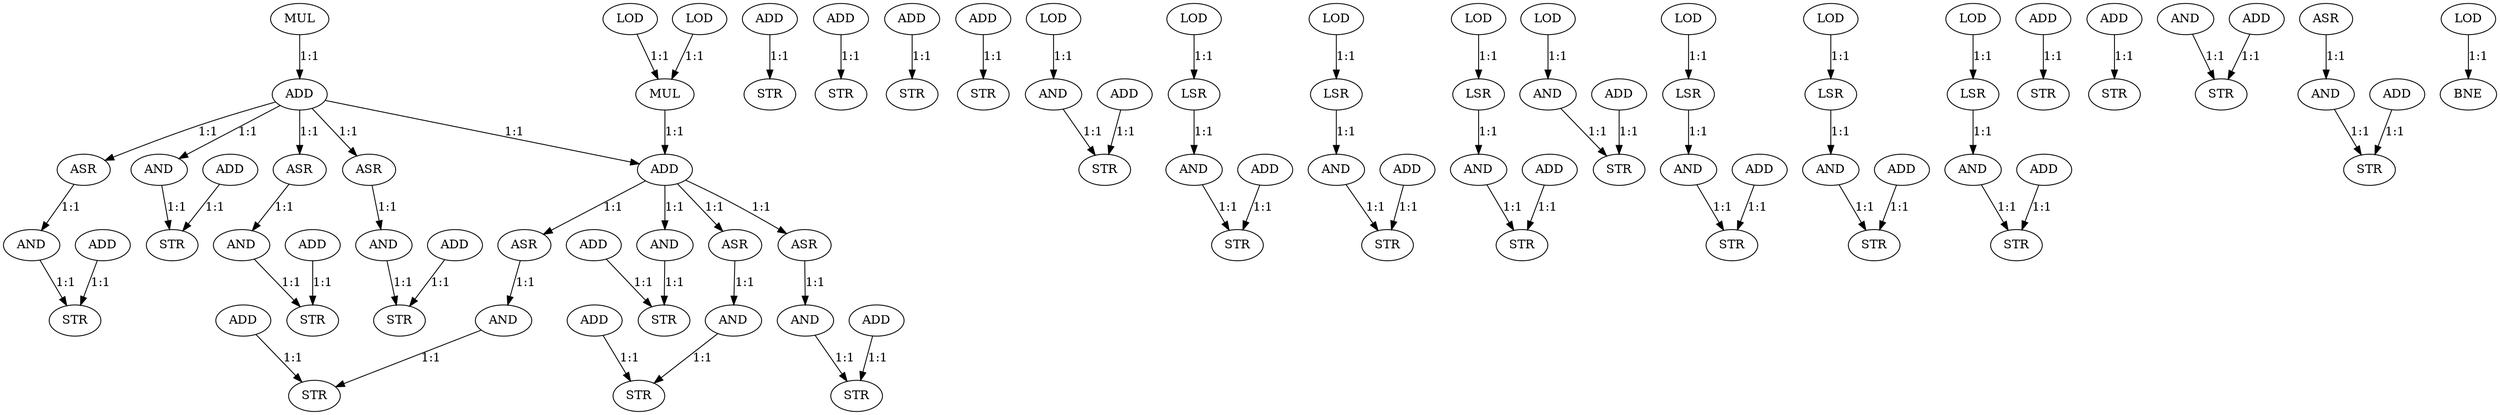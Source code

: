 digraph  {
   0 [label="MUL"];
   1 [label="ADD"];
   2 [label="LOD"];
   3 [label="LOD"];
   4 [label="MUL"];
   5 [label="ADD"];
   6 [label="ADD"];
   7 [label="STR"];
   8 [label="ADD"];
   9 [label="STR"];
   10 [label="AND"];
   11 [label="ADD"];
   12 [label="STR"];
   13 [label="ASR"];
   14 [label="AND"];
   15 [label="ADD"];
   16 [label="STR"];
   17 [label="ASR"];
   18 [label="AND"];
   19 [label="ADD"];
   20 [label="STR"];
   21 [label="ASR"];
   22 [label="AND"];
   23 [label="ADD"];
   24 [label="STR"];
   25 [label="AND"];
   26 [label="ADD"];
   27 [label="STR"];
   28 [label="ASR"];
   29 [label="AND"];
   30 [label="ADD"];
   31 [label="STR"];
   32 [label="ASR"];
   33 [label="AND"];
   34 [label="ADD"];
   35 [label="STR"];
   36 [label="ASR"];
   37 [label="AND"];
   38 [label="ADD"];
   39 [label="STR"];
   40 [label="ADD"];
   41 [label="STR"];
   42 [label="ADD"];
   43 [label="STR"];
   44 [label="LOD"];
   45 [label="AND"];
   46 [label="ADD"];
   47 [label="STR"];
   48 [label="LOD"];
   49 [label="LSR"];
   50 [label="AND"];
   51 [label="ADD"];
   52 [label="STR"];
   53 [label="LOD"];
   54 [label="LSR"];
   55 [label="AND"];
   56 [label="ADD"];
   57 [label="STR"];
   58 [label="LOD"];
   59 [label="LSR"];
   60 [label="AND"];
   61 [label="ADD"];
   62 [label="STR"];
   63 [label="LOD"];
   64 [label="AND"];
   65 [label="ADD"];
   66 [label="STR"];
   67 [label="LOD"];
   68 [label="LSR"];
   69 [label="AND"];
   70 [label="ADD"];
   71 [label="STR"];
   72 [label="LOD"];
   73 [label="LSR"];
   74 [label="AND"];
   75 [label="ADD"];
   76 [label="STR"];
   77 [label="LOD"];
   78 [label="LSR"];
   79 [label="AND"];
   80 [label="ADD"];
   81 [label="STR"];
   82 [label="ADD"];
   83 [label="STR"];
   84 [label="ADD"];
   85 [label="STR"];
   86 [label="AND"];
   87 [label="ADD"];
   88 [label="STR"];
   89 [label="ASR"];
   90 [label="AND"];
   91 [label="ADD"];
   92 [label="STR"];
   93 [label="LOD"];
   94 [label="BNE"];

   0->1 [label="1:1"]
   1->5 [label="1:1"]
   1->25 [label="1:1"]
   1->28 [label="1:1"]
   1->32 [label="1:1"]
   1->36 [label="1:1"]
   2->4 [label="1:1"]
   3->4 [label="1:1"]
   4->5 [label="1:1"]
   5->10 [label="1:1"]
   5->13 [label="1:1"]
   5->17 [label="1:1"]
   5->21 [label="1:1"]
   6->7 [label="1:1"]
   8->9 [label="1:1"]
   10->12 [label="1:1"]
   11->12 [label="1:1"]
   13->14 [label="1:1"]
   14->16 [label="1:1"]
   15->16 [label="1:1"]
   17->18 [label="1:1"]
   18->20 [label="1:1"]
   19->20 [label="1:1"]
   21->22 [label="1:1"]
   22->24 [label="1:1"]
   23->24 [label="1:1"]
   25->27 [label="1:1"]
   26->27 [label="1:1"]
   28->29 [label="1:1"]
   29->31 [label="1:1"]
   30->31 [label="1:1"]
   32->33 [label="1:1"]
   33->35 [label="1:1"]
   34->35 [label="1:1"]
   36->37 [label="1:1"]
   37->39 [label="1:1"]
   38->39 [label="1:1"]
   40->41 [label="1:1"]
   42->43 [label="1:1"]
   44->45 [label="1:1"]
   45->47 [label="1:1"]
   46->47 [label="1:1"]
   48->49 [label="1:1"]
   49->50 [label="1:1"]
   50->52 [label="1:1"]
   51->52 [label="1:1"]
   53->54 [label="1:1"]
   54->55 [label="1:1"]
   55->57 [label="1:1"]
   56->57 [label="1:1"]
   58->59 [label="1:1"]
   59->60 [label="1:1"]
   60->62 [label="1:1"]
   61->62 [label="1:1"]
   63->64 [label="1:1"]
   64->66 [label="1:1"]
   65->66 [label="1:1"]
   67->68 [label="1:1"]
   68->69 [label="1:1"]
   69->71 [label="1:1"]
   70->71 [label="1:1"]
   72->73 [label="1:1"]
   73->74 [label="1:1"]
   74->76 [label="1:1"]
   75->76 [label="1:1"]
   77->78 [label="1:1"]
   78->79 [label="1:1"]
   79->81 [label="1:1"]
   80->81 [label="1:1"]
   82->83 [label="1:1"]
   84->85 [label="1:1"]
   86->88 [label="1:1"]
   87->88 [label="1:1"]
   89->90 [label="1:1"]
   90->92 [label="1:1"]
   91->92 [label="1:1"]
   93->94 [label="1:1"]
}
